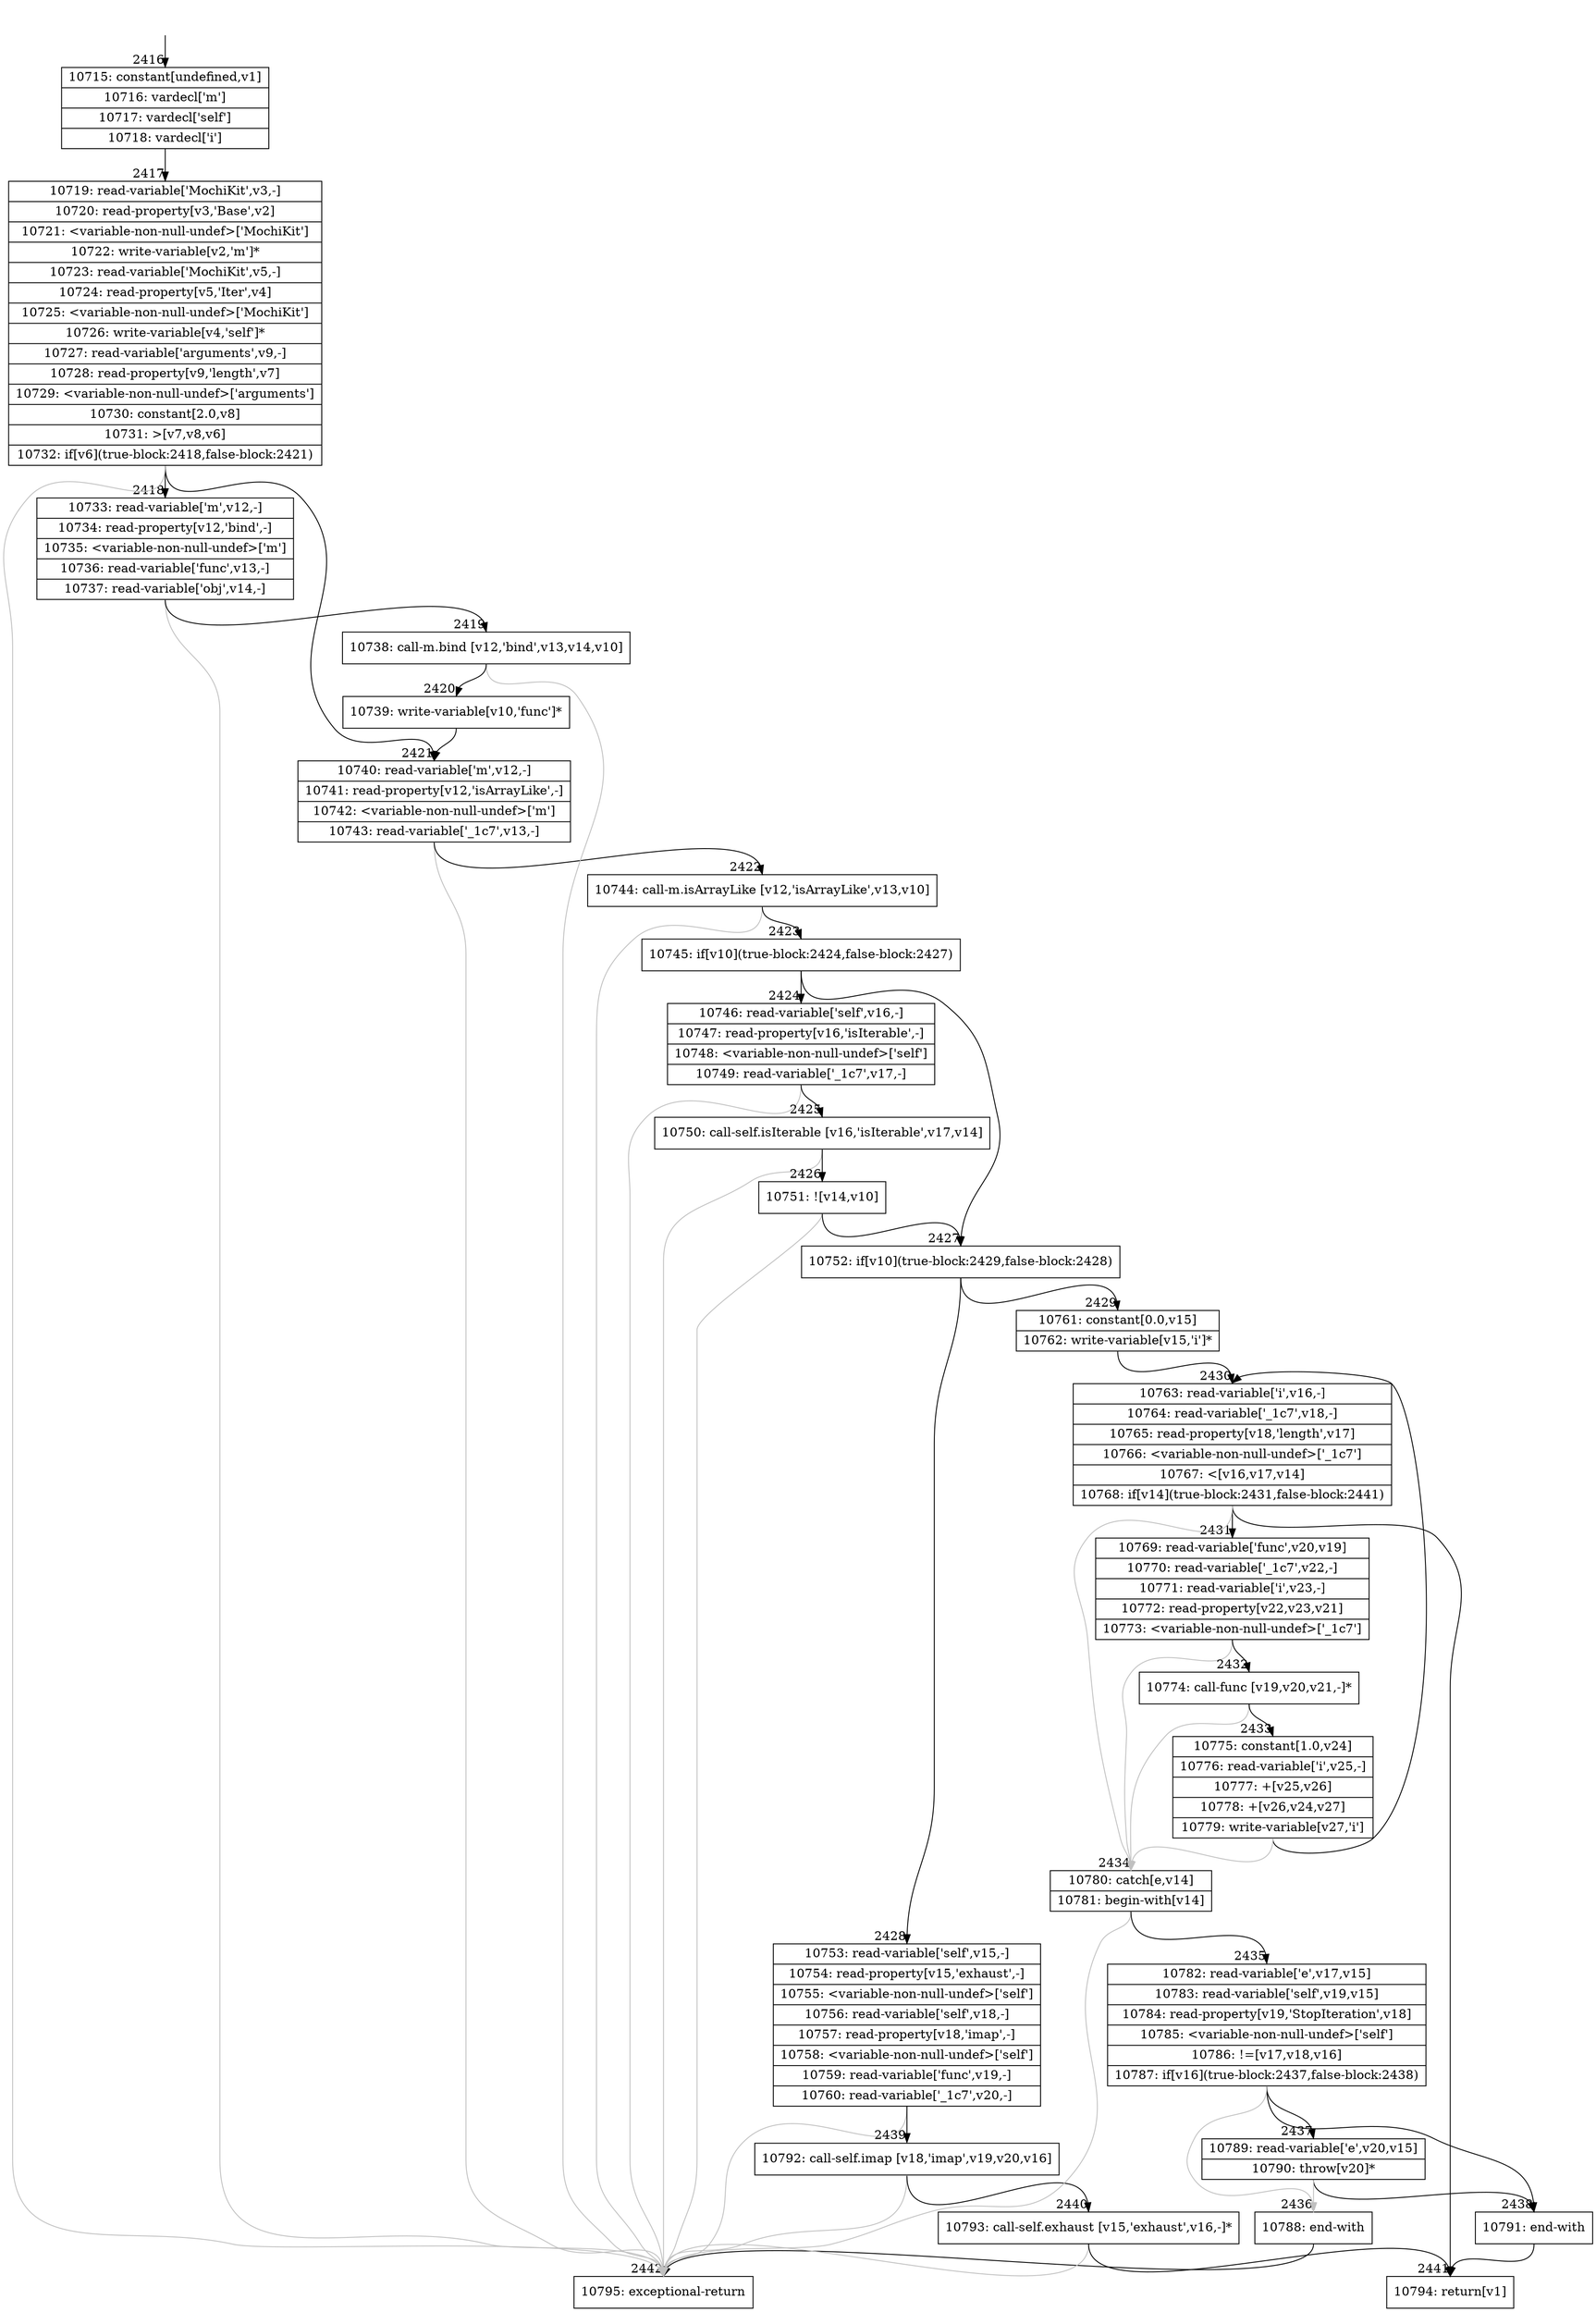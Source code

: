 digraph {
rankdir="TD"
BB_entry182[shape=none,label=""];
BB_entry182 -> BB2416 [tailport=s, headport=n, headlabel="    2416"]
BB2416 [shape=record label="{10715: constant[undefined,v1]|10716: vardecl['m']|10717: vardecl['self']|10718: vardecl['i']}" ] 
BB2416 -> BB2417 [tailport=s, headport=n, headlabel="      2417"]
BB2417 [shape=record label="{10719: read-variable['MochiKit',v3,-]|10720: read-property[v3,'Base',v2]|10721: \<variable-non-null-undef\>['MochiKit']|10722: write-variable[v2,'m']*|10723: read-variable['MochiKit',v5,-]|10724: read-property[v5,'Iter',v4]|10725: \<variable-non-null-undef\>['MochiKit']|10726: write-variable[v4,'self']*|10727: read-variable['arguments',v9,-]|10728: read-property[v9,'length',v7]|10729: \<variable-non-null-undef\>['arguments']|10730: constant[2.0,v8]|10731: \>[v7,v8,v6]|10732: if[v6](true-block:2418,false-block:2421)}" ] 
BB2417 -> BB2418 [tailport=s, headport=n, headlabel="      2418"]
BB2417 -> BB2421 [tailport=s, headport=n, headlabel="      2421"]
BB2417 -> BB2442 [tailport=s, headport=n, color=gray, headlabel="      2442"]
BB2418 [shape=record label="{10733: read-variable['m',v12,-]|10734: read-property[v12,'bind',-]|10735: \<variable-non-null-undef\>['m']|10736: read-variable['func',v13,-]|10737: read-variable['obj',v14,-]}" ] 
BB2418 -> BB2419 [tailport=s, headport=n, headlabel="      2419"]
BB2418 -> BB2442 [tailport=s, headport=n, color=gray]
BB2419 [shape=record label="{10738: call-m.bind [v12,'bind',v13,v14,v10]}" ] 
BB2419 -> BB2420 [tailport=s, headport=n, headlabel="      2420"]
BB2419 -> BB2442 [tailport=s, headport=n, color=gray]
BB2420 [shape=record label="{10739: write-variable[v10,'func']*}" ] 
BB2420 -> BB2421 [tailport=s, headport=n]
BB2421 [shape=record label="{10740: read-variable['m',v12,-]|10741: read-property[v12,'isArrayLike',-]|10742: \<variable-non-null-undef\>['m']|10743: read-variable['_1c7',v13,-]}" ] 
BB2421 -> BB2422 [tailport=s, headport=n, headlabel="      2422"]
BB2421 -> BB2442 [tailport=s, headport=n, color=gray]
BB2422 [shape=record label="{10744: call-m.isArrayLike [v12,'isArrayLike',v13,v10]}" ] 
BB2422 -> BB2423 [tailport=s, headport=n, headlabel="      2423"]
BB2422 -> BB2442 [tailport=s, headport=n, color=gray]
BB2423 [shape=record label="{10745: if[v10](true-block:2424,false-block:2427)}" ] 
BB2423 -> BB2427 [tailport=s, headport=n, headlabel="      2427"]
BB2423 -> BB2424 [tailport=s, headport=n, headlabel="      2424"]
BB2424 [shape=record label="{10746: read-variable['self',v16,-]|10747: read-property[v16,'isIterable',-]|10748: \<variable-non-null-undef\>['self']|10749: read-variable['_1c7',v17,-]}" ] 
BB2424 -> BB2425 [tailport=s, headport=n, headlabel="      2425"]
BB2424 -> BB2442 [tailport=s, headport=n, color=gray]
BB2425 [shape=record label="{10750: call-self.isIterable [v16,'isIterable',v17,v14]}" ] 
BB2425 -> BB2426 [tailport=s, headport=n, headlabel="      2426"]
BB2425 -> BB2442 [tailport=s, headport=n, color=gray]
BB2426 [shape=record label="{10751: ![v14,v10]}" ] 
BB2426 -> BB2427 [tailport=s, headport=n]
BB2426 -> BB2442 [tailport=s, headport=n, color=gray]
BB2427 [shape=record label="{10752: if[v10](true-block:2429,false-block:2428)}" ] 
BB2427 -> BB2429 [tailport=s, headport=n, headlabel="      2429"]
BB2427 -> BB2428 [tailport=s, headport=n, headlabel="      2428"]
BB2428 [shape=record label="{10753: read-variable['self',v15,-]|10754: read-property[v15,'exhaust',-]|10755: \<variable-non-null-undef\>['self']|10756: read-variable['self',v18,-]|10757: read-property[v18,'imap',-]|10758: \<variable-non-null-undef\>['self']|10759: read-variable['func',v19,-]|10760: read-variable['_1c7',v20,-]}" ] 
BB2428 -> BB2439 [tailport=s, headport=n, headlabel="      2439"]
BB2428 -> BB2442 [tailport=s, headport=n, color=gray]
BB2429 [shape=record label="{10761: constant[0.0,v15]|10762: write-variable[v15,'i']*}" ] 
BB2429 -> BB2430 [tailport=s, headport=n, headlabel="      2430"]
BB2430 [shape=record label="{10763: read-variable['i',v16,-]|10764: read-variable['_1c7',v18,-]|10765: read-property[v18,'length',v17]|10766: \<variable-non-null-undef\>['_1c7']|10767: \<[v16,v17,v14]|10768: if[v14](true-block:2431,false-block:2441)}" ] 
BB2430 -> BB2431 [tailport=s, headport=n, headlabel="      2431"]
BB2430 -> BB2441 [tailport=s, headport=n, headlabel="      2441"]
BB2430 -> BB2434 [tailport=s, headport=n, color=gray, headlabel="      2434"]
BB2431 [shape=record label="{10769: read-variable['func',v20,v19]|10770: read-variable['_1c7',v22,-]|10771: read-variable['i',v23,-]|10772: read-property[v22,v23,v21]|10773: \<variable-non-null-undef\>['_1c7']}" ] 
BB2431 -> BB2432 [tailport=s, headport=n, headlabel="      2432"]
BB2431 -> BB2434 [tailport=s, headport=n, color=gray]
BB2432 [shape=record label="{10774: call-func [v19,v20,v21,-]*}" ] 
BB2432 -> BB2433 [tailport=s, headport=n, headlabel="      2433"]
BB2432 -> BB2434 [tailport=s, headport=n, color=gray]
BB2433 [shape=record label="{10775: constant[1.0,v24]|10776: read-variable['i',v25,-]|10777: +[v25,v26]|10778: +[v26,v24,v27]|10779: write-variable[v27,'i']}" ] 
BB2433 -> BB2430 [tailport=s, headport=n]
BB2433 -> BB2434 [tailport=s, headport=n, color=gray]
BB2434 [shape=record label="{10780: catch[e,v14]|10781: begin-with[v14]}" ] 
BB2434 -> BB2435 [tailport=s, headport=n, headlabel="      2435"]
BB2434 -> BB2442 [tailport=s, headport=n, color=gray]
BB2435 [shape=record label="{10782: read-variable['e',v17,v15]|10783: read-variable['self',v19,v15]|10784: read-property[v19,'StopIteration',v18]|10785: \<variable-non-null-undef\>['self']|10786: !=[v17,v18,v16]|10787: if[v16](true-block:2437,false-block:2438)}" ] 
BB2435 -> BB2437 [tailport=s, headport=n, headlabel="      2437"]
BB2435 -> BB2438 [tailport=s, headport=n, headlabel="      2438"]
BB2435 -> BB2436 [tailport=s, headport=n, color=gray, headlabel="      2436"]
BB2436 [shape=record label="{10788: end-with}" ] 
BB2436 -> BB2442 [tailport=s, headport=n]
BB2437 [shape=record label="{10789: read-variable['e',v20,v15]|10790: throw[v20]*}" ] 
BB2437 -> BB2438 [tailport=s, headport=n]
BB2437 -> BB2436 [tailport=s, headport=n, color=gray]
BB2438 [shape=record label="{10791: end-with}" ] 
BB2438 -> BB2441 [tailport=s, headport=n]
BB2439 [shape=record label="{10792: call-self.imap [v18,'imap',v19,v20,v16]}" ] 
BB2439 -> BB2440 [tailport=s, headport=n, headlabel="      2440"]
BB2439 -> BB2442 [tailport=s, headport=n, color=gray]
BB2440 [shape=record label="{10793: call-self.exhaust [v15,'exhaust',v16,-]*}" ] 
BB2440 -> BB2441 [tailport=s, headport=n]
BB2440 -> BB2442 [tailport=s, headport=n, color=gray]
BB2441 [shape=record label="{10794: return[v1]}" ] 
BB2442 [shape=record label="{10795: exceptional-return}" ] 
//#$~ 1523
}
